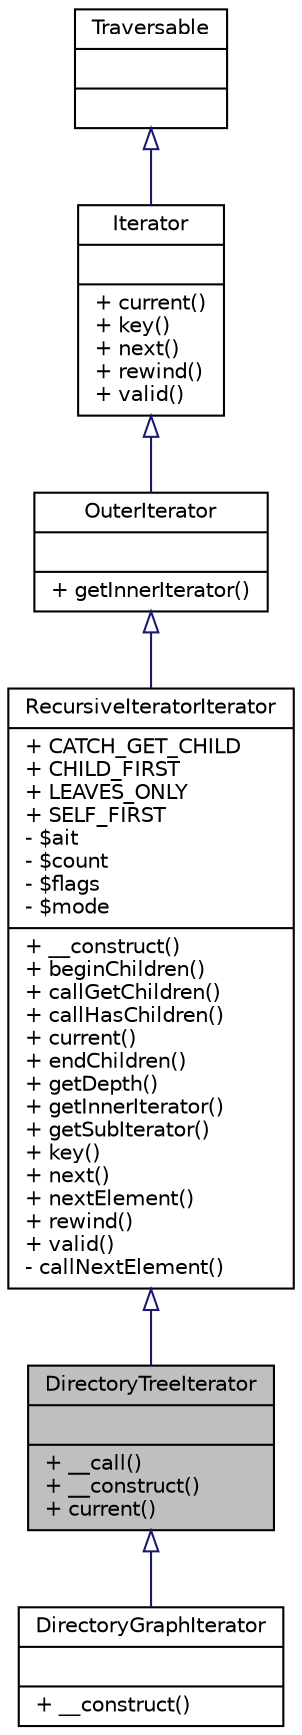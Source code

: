 digraph "DirectoryTreeIterator"
{
  edge [fontname="Helvetica",fontsize="10",labelfontname="Helvetica",labelfontsize="10"];
  node [fontname="Helvetica",fontsize="10",shape=record];
  Node1 [label="{DirectoryTreeIterator\n||+ __call()\l+ __construct()\l+ current()\l}",height=0.2,width=0.4,color="black", fillcolor="grey75", style="filled" fontcolor="black"];
  Node2 -> Node1 [dir="back",color="midnightblue",fontsize="10",style="solid",arrowtail="onormal",fontname="Helvetica"];
  Node2 [label="{RecursiveIteratorIterator\n|+ CATCH_GET_CHILD\l+ CHILD_FIRST\l+ LEAVES_ONLY\l+ SELF_FIRST\l- $ait\l- $count\l- $flags\l- $mode\l|+ __construct()\l+ beginChildren()\l+ callGetChildren()\l+ callHasChildren()\l+ current()\l+ endChildren()\l+ getDepth()\l+ getInnerIterator()\l+ getSubIterator()\l+ key()\l+ next()\l+ nextElement()\l+ rewind()\l+ valid()\l- callNextElement()\l}",height=0.2,width=0.4,color="black", fillcolor="white", style="filled",URL="$classRecursiveIteratorIterator.html",tooltip="Iterates through recursive iterators. "];
  Node3 -> Node2 [dir="back",color="midnightblue",fontsize="10",style="solid",arrowtail="onormal",fontname="Helvetica"];
  Node3 [label="{OuterIterator\n||+ getInnerIterator()\l}",height=0.2,width=0.4,color="black", fillcolor="white", style="filled",URL="$interfaceOuterIterator.html",tooltip="Interface to access the current inner iteraor of iterator wrappers. "];
  Node4 -> Node3 [dir="back",color="midnightblue",fontsize="10",style="solid",arrowtail="onormal",fontname="Helvetica"];
  Node4 [label="{Iterator\n||+ current()\l+ key()\l+ next()\l+ rewind()\l+ valid()\l}",height=0.2,width=0.4,color="black", fillcolor="white", style="filled",URL="$interfaceIterator.html",tooltip="Basic iterator. "];
  Node5 -> Node4 [dir="back",color="midnightblue",fontsize="10",style="solid",arrowtail="onormal",fontname="Helvetica"];
  Node5 [label="{Traversable\n||}",height=0.2,width=0.4,color="black", fillcolor="white", style="filled",URL="$interfaceTraversable.html",tooltip="Interface to detect a class is traversable using foreach. "];
  Node1 -> Node6 [dir="back",color="midnightblue",fontsize="10",style="solid",arrowtail="onormal",fontname="Helvetica"];
  Node6 [label="{DirectoryGraphIterator\n||+ __construct()\l}",height=0.2,width=0.4,color="black", fillcolor="white", style="filled",URL="$classDirectoryGraphIterator.html",tooltip="A tree iterator that only shows directories. "];
}
